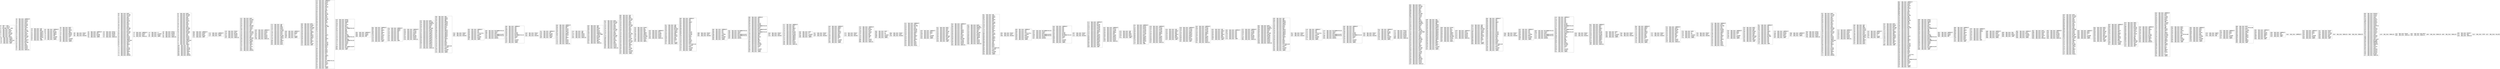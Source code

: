 digraph "graph.cfg.gv" {
	subgraph global {
		node [fontname=Courier fontsize=30.0 rank=same shape=box]
		block_0 [label="0: %00 = #0x1\l2: %01 = #0x40\l4: MSTORE(%01, %00)\l5: [NO_SSA] DUP1\l6: [NO_SSA] PUSH1\l8: [NO_SSA] DUP2\l9: [NO_SSA] MSTORE\la: [NO_SSA] PUSH1\lc: [NO_SSA] ADD\ld: [NO_SSA] PUSH2\l10: [NO_SSA] PUSH1\l12: [NO_SSA] SWAP2\l13: [NO_SSA] CODECOPY\l14: [NO_SSA] PUSH2\l17: [NO_SSA] JUMP\l"]
		block_18 [label="18: [NO_SSA] JUMPDEST\l19: [NO_SSA] PUSH1\l1b: [NO_SSA] PUSH2\l1e: [NO_SSA] DUP3\l1f: [NO_SSA] PUSH1\l21: [NO_SSA] MLOAD\l22: [NO_SSA] DUP1\l23: [NO_SSA] PUSH1\l25: [NO_SSA] ADD\l26: [NO_SSA] PUSH1\l28: [NO_SSA] MSTORE\l29: [NO_SSA] DUP1\l2a: [NO_SSA] PUSH1\l2c: [NO_SSA] DUP2\l2d: [NO_SSA] MSTORE\l2e: [NO_SSA] PUSH1\l30: [NO_SSA] ADD\l31: [NO_SSA] PUSH32\l52: [NO_SSA] DUP2\l53: [NO_SSA] MSTORE\l54: [NO_SSA] POP\l55: [NO_SSA] DUP6\l56: [NO_SSA] PUSH1\l58: [NO_SSA] PUSH1\l5a: [NO_SSA] PUSH1\l5c: [NO_SSA] INVALID\l"]
		block_5d [label="5d: [NO_SSA] SUB\l5e: [NO_SSA] AND\l5f: [NO_SSA] PUSH2\l62: [NO_SSA] SWAP1\l63: [NO_SSA] SWAP3\l64: [NO_SSA] SWAP2\l65: [NO_SSA] SWAP1\l66: [NO_SSA] PUSH4\l6b: [NO_SSA] AND\l6c: [NO_SSA] JUMP\l"]
		block_6d [label="6d: [NO_SSA] JUMPDEST\l6e: [NO_SSA] DUP1\l6f: [NO_SSA] MLOAD\l70: [NO_SSA] SWAP1\l71: [NO_SSA] SWAP2\l72: [NO_SSA] POP\l73: [NO_SSA] ISZERO\l74: [NO_SSA] PUSH2\l77: [NO_SSA] JUMPI\l"]
		block_78 [label="78: [NO_SSA] DUP1\l79: [NO_SSA] DUP1\l7a: [NO_SSA] PUSH1\l7c: [NO_SSA] ADD\l7d: [NO_SSA] SWAP1\l7e: [NO_SSA] MLOAD\l7f: [NO_SSA] PUSH1\l81: [NO_SSA] DUP2\l82: [NO_SSA] LT\l83: [NO_SSA] ISZERO\l84: [NO_SSA] PUSH2\l87: [NO_SSA] JUMPI\l"]
		block_88 [label="88: [NO_SSA] PUSH1\l8a: [NO_SSA] DUP1\l8b: [NO_SSA] REVERT\l"]
		block_8c [label="8c: [NO_SSA] JUMPDEST\l8d: [NO_SSA] POP\l8e: [NO_SSA] MLOAD\l8f: [NO_SSA] PUSH2\l92: [NO_SSA] JUMPI\l"]
		block_93 [label="93: [NO_SSA] PUSH1\l95: [NO_SSA] MLOAD\l96: [NO_SSA] PUSH3\l9a: [NO_SSA] PUSH1\l9c: [NO_SSA] INVALID\l"]
		block_9d [label="9d: [NO_SSA] DUP2\l9e: [NO_SSA] MSTORE\l9f: [NO_SSA] PUSH1\la1: [NO_SSA] ADD\la2: [NO_SSA] DUP1\la3: [NO_SSA] DUP1\la4: [NO_SSA] PUSH1\la6: [NO_SSA] ADD\la7: [NO_SSA] DUP3\la8: [NO_SSA] DUP2\la9: [NO_SSA] SUB\laa: [NO_SSA] DUP3\lab: [NO_SSA] MSTORE\lac: [NO_SSA] PUSH1\lae: [NO_SSA] DUP2\laf: [NO_SSA] MSTORE\lb0: [NO_SSA] PUSH1\lb2: [NO_SSA] ADD\lb3: [NO_SSA] DUP1\lb4: [NO_SSA] PUSH2\lb7: [NO_SSA] PUSH1\lb9: [NO_SSA] SWAP2\lba: [NO_SSA] CODECOPY\lbb: [NO_SSA] PUSH1\lbd: [NO_SSA] ADD\lbe: [NO_SSA] SWAP2\lbf: [NO_SSA] POP\lc0: [NO_SSA] POP\lc1: [NO_SSA] PUSH1\lc3: [NO_SSA] MLOAD\lc4: [NO_SSA] DUP1\lc5: [NO_SSA] SWAP2\lc6: [NO_SSA] SUB\lc7: [NO_SSA] SWAP1\lc8: [NO_SSA] REVERT\l"]
		block_c9 [label="c9: [NO_SSA] JUMPDEST\lca: [NO_SSA] PUSH1\lcc: [NO_SSA] DUP3\lcd: [NO_SSA] INVALID\l"]
		block_ce [label="ce: [NO_SSA] LT\lcf: [NO_SSA] ISZERO\ld0: [NO_SSA] PUSH2\ld3: [NO_SSA] JUMPI\l"]
		block_d4 [label="d4: [NO_SSA] PUSH1\ld6: [NO_SSA] MLOAD\ld7: [NO_SSA] PUSH3\ldb: [NO_SSA] PUSH1\ldd: [NO_SSA] INVALID\l"]
		block_de [label="de: [NO_SSA] DUP2\ldf: [NO_SSA] MSTORE\le0: [NO_SSA] PUSH1\le2: [NO_SSA] ADD\le3: [NO_SSA] DUP1\le4: [NO_SSA] DUP1\le5: [NO_SSA] PUSH1\le7: [NO_SSA] ADD\le8: [NO_SSA] DUP3\le9: [NO_SSA] DUP2\lea: [NO_SSA] SUB\leb: [NO_SSA] DUP3\lec: [NO_SSA] MSTORE\led: [NO_SSA] PUSH1\lef: [NO_SSA] DUP2\lf0: [NO_SSA] MSTORE\lf1: [NO_SSA] PUSH1\lf3: [NO_SSA] ADD\lf4: [NO_SSA] DUP1\lf5: [NO_SSA] PUSH2\lf8: [NO_SSA] PUSH1\lfa: [NO_SSA] SWAP2\lfb: [NO_SSA] CODECOPY\lfc: [NO_SSA] PUSH1\lfe: [NO_SSA] ADD\lff: [NO_SSA] SWAP2\l100: [NO_SSA] POP\l101: [NO_SSA] POP\l102: [NO_SSA] PUSH1\l104: [NO_SSA] MLOAD\l105: [NO_SSA] DUP1\l106: [NO_SSA] SWAP2\l107: [NO_SSA] SUB\l108: [NO_SSA] SWAP1\l109: [NO_SSA] REVERT\l"]
		block_10a [label="10a: [NO_SSA] JUMPDEST\l10b: [NO_SSA] PUSH2\l10e: [NO_SSA] DUP6\l10f: [NO_SSA] PUSH2\l112: [NO_SSA] JUMP\l"]
		block_113 [label="113: [NO_SSA] JUMPDEST\l114: [NO_SSA] PUSH2\l117: [NO_SSA] JUMPI\l"]
		block_118 [label="118: [NO_SSA] PUSH1\l11a: [NO_SSA] DUP1\l11b: [NO_SSA] MLOAD\l11c: [NO_SSA] PUSH3\l120: [NO_SSA] PUSH1\l122: [NO_SSA] INVALID\l"]
		block_123 [label="123: [NO_SSA] DUP2\l124: [NO_SSA] MSTORE\l125: [NO_SSA] PUSH1\l127: [NO_SSA] PUSH1\l129: [NO_SSA] DUP3\l12a: [NO_SSA] ADD\l12b: [NO_SSA] MSTORE\l12c: [NO_SSA] PUSH1\l12e: [NO_SSA] PUSH1\l130: [NO_SSA] DUP3\l131: [NO_SSA] ADD\l132: [NO_SSA] MSTORE\l133: [NO_SSA] PUSH32\l154: [NO_SSA] PUSH1\l156: [NO_SSA] DUP3\l157: [NO_SSA] ADD\l158: [NO_SSA] MSTORE\l159: [NO_SSA] SWAP1\l15a: [NO_SSA] MLOAD\l15b: [NO_SSA] SWAP1\l15c: [NO_SSA] DUP2\l15d: [NO_SSA] SWAP1\l15e: [NO_SSA] SUB\l15f: [NO_SSA] PUSH1\l161: [NO_SSA] ADD\l162: [NO_SSA] SWAP1\l163: [NO_SSA] REVERT\l"]
		block_164 [label="164: [NO_SSA] JUMPDEST\l165: [NO_SSA] PUSH1\l167: [NO_SSA] PUSH1\l169: [NO_SSA] DUP7\l16a: [NO_SSA] PUSH1\l16c: [NO_SSA] PUSH1\l16e: [NO_SSA] PUSH1\l170: [NO_SSA] INVALID\l"]
		block_171 [label="171: [NO_SSA] SUB\l172: [NO_SSA] AND\l173: [NO_SSA] DUP6\l174: [NO_SSA] DUP8\l175: [NO_SSA] PUSH1\l177: [NO_SSA] MLOAD\l178: [NO_SSA] DUP1\l179: [NO_SSA] DUP3\l17a: [NO_SSA] DUP1\l17b: [NO_SSA] MLOAD\l17c: [NO_SSA] SWAP1\l17d: [NO_SSA] PUSH1\l17f: [NO_SSA] ADD\l180: [NO_SSA] SWAP1\l181: [NO_SSA] DUP1\l182: [NO_SSA] DUP4\l183: [NO_SSA] DUP4\l"]
		block_184 [label="184: [NO_SSA] JUMPDEST\l185: [NO_SSA] PUSH1\l187: [NO_SSA] DUP4\l188: [NO_SSA] LT\l189: [NO_SSA] PUSH2\l18c: [NO_SSA] JUMPI\l"]
		block_18d [label="18d: [NO_SSA] DUP1\l18e: [NO_SSA] MLOAD\l18f: [NO_SSA] DUP3\l190: [NO_SSA] MSTORE\l191: [NO_SSA] PUSH1\l193: [NO_SSA] NOT\l194: [NO_SSA] SWAP1\l195: [NO_SSA] SWAP3\l196: [NO_SSA] ADD\l197: [NO_SSA] SWAP2\l198: [NO_SSA] PUSH1\l19a: [NO_SSA] SWAP2\l19b: [NO_SSA] DUP3\l19c: [NO_SSA] ADD\l19d: [NO_SSA] SWAP2\l19e: [NO_SSA] ADD\l19f: [NO_SSA] PUSH2\l1a2: [NO_SSA] JUMP\l"]
		block_1a3 [label="1a3: [NO_SSA] JUMPDEST\l1a4: [NO_SSA] PUSH1\l1a6: [NO_SSA] DUP4\l1a7: [NO_SSA] PUSH1\l1a9: [NO_SSA] SUB\l1aa: [NO_SSA] PUSH2\l1ad: [NO_SSA] EXP\l1ae: [NO_SSA] SUB\l1af: [NO_SSA] DUP1\l1b0: [NO_SSA] NOT\l1b1: [NO_SSA] DUP3\l1b2: [NO_SSA] MLOAD\l1b3: [NO_SSA] AND\l1b4: [NO_SSA] DUP2\l1b5: [NO_SSA] DUP5\l1b6: [NO_SSA] MLOAD\l1b7: [NO_SSA] AND\l1b8: [NO_SSA] DUP1\l1b9: [NO_SSA] DUP3\l1ba: [NO_SSA] OR\l1bb: [NO_SSA] DUP6\l1bc: [NO_SSA] MSTORE\l1bd: [NO_SSA] POP\l1be: [NO_SSA] POP\l1bf: [NO_SSA] POP\l1c0: [NO_SSA] POP\l1c1: [NO_SSA] POP\l1c2: [NO_SSA] POP\l1c3: [NO_SSA] SWAP1\l1c4: [NO_SSA] POP\l1c5: [NO_SSA] ADD\l1c6: [NO_SSA] SWAP2\l1c7: [NO_SSA] POP\l1c8: [NO_SSA] POP\l1c9: [NO_SSA] PUSH1\l1cb: [NO_SSA] PUSH1\l1cd: [NO_SSA] MLOAD\l1ce: [NO_SSA] DUP1\l1cf: [NO_SSA] DUP4\l1d0: [NO_SSA] SUB\l1d1: [NO_SSA] DUP2\l1d2: [NO_SSA] DUP6\l1d3: [NO_SSA] DUP8\l1d4: [NO_SSA] GAS\l1d5: [NO_SSA] CALL\l1d6: [NO_SSA] SWAP3\l1d7: [NO_SSA] POP\l1d8: [NO_SSA] POP\l1d9: [NO_SSA] POP\l1da: [NO_SSA] RETURNDATASIZE\l1db: [NO_SSA] DUP1\l1dc: [NO_SSA] PUSH1\l1de: [NO_SSA] DUP2\l1df: [NO_SSA] EQ\l1e0: [NO_SSA] PUSH2\l1e3: [NO_SSA] JUMPI\l"]
		block_1e4 [label="1e4: [NO_SSA] PUSH1\l1e6: [NO_SSA] MLOAD\l1e7: [NO_SSA] SWAP2\l1e8: [NO_SSA] POP\l1e9: [NO_SSA] PUSH1\l1eb: [NO_SSA] NOT\l1ec: [NO_SSA] PUSH1\l1ee: [NO_SSA] RETURNDATASIZE\l1ef: [NO_SSA] ADD\l1f0: [NO_SSA] AND\l1f1: [NO_SSA] DUP3\l1f2: [NO_SSA] ADD\l1f3: [NO_SSA] PUSH1\l1f5: [NO_SSA] MSTORE\l1f6: [NO_SSA] RETURNDATASIZE\l1f7: [NO_SSA] DUP3\l1f8: [NO_SSA] MSTORE\l1f9: [NO_SSA] RETURNDATASIZE\l1fa: [NO_SSA] PUSH1\l1fc: [NO_SSA] PUSH1\l1fe: [NO_SSA] DUP5\l1ff: [NO_SSA] ADD\l200: [NO_SSA] RETURNDATACOPY\l201: [NO_SSA] PUSH2\l204: [NO_SSA] JUMP\l"]
		block_205 [label="205: [NO_SSA] JUMPDEST\l206: [NO_SSA] PUSH1\l208: [NO_SSA] SWAP2\l209: [NO_SSA] POP\l"]
		block_20a [label="20a: [NO_SSA] JUMPDEST\l20b: [NO_SSA] POP\l20c: [NO_SSA] SWAP2\l20d: [NO_SSA] POP\l20e: [NO_SSA] SWAP2\l20f: [NO_SSA] POP\l210: [NO_SSA] PUSH2\l213: [NO_SSA] DUP3\l214: [NO_SSA] DUP3\l215: [NO_SSA] DUP7\l216: [NO_SSA] PUSH2\l219: [NO_SSA] JUMP\l"]
		block_21a [label="21a: [NO_SSA] JUMPDEST\l21b: [NO_SSA] SWAP8\l21c: [NO_SSA] SWAP7\l21d: [NO_SSA] POP\l21e: [NO_SSA] POP\l21f: [NO_SSA] POP\l220: [NO_SSA] POP\l221: [NO_SSA] POP\l222: [NO_SSA] POP\l223: [NO_SSA] POP\l224: [NO_SSA] JUMP\l"]
		block_225 [label="225: [NO_SSA] JUMPDEST\l226: [NO_SSA] PUSH1\l228: [NO_SSA] SLOAD\l229: [NO_SSA] PUSH1\l22b: [NO_SSA] DUP1\l22c: [NO_SSA] MLOAD\l22d: [NO_SSA] PUSH4\l232: [NO_SSA] PUSH1\l234: [NO_SSA] INVALID\l"]
		block_235 [label="235: [NO_SSA] DUP2\l236: [NO_SSA] MSTORE\l237: [NO_SSA] ADDRESS\l238: [NO_SSA] PUSH1\l23a: [NO_SSA] DUP3\l23b: [NO_SSA] ADD\l23c: [NO_SSA] MSTORE\l23d: [NO_SSA] SWAP1\l23e: [NO_SSA] MLOAD\l23f: [NO_SSA] PUSH1\l241: [NO_SSA] SWAP3\l242: [NO_SSA] PUSH2\l245: [NO_SSA] SWAP3\l246: [NO_SSA] PUSH2\l249: [NO_SSA] SWAP3\l24a: [NO_SSA] PUSH2\l24d: [NO_SSA] SWAP3\l24e: [NO_SSA] PUSH1\l250: [NO_SSA] SWAP3\l251: [NO_SSA] PUSH1\l253: [NO_SSA] PUSH1\l255: [NO_SSA] PUSH1\l257: [NO_SSA] INVALID\l"]
		block_258 [label="258: [NO_SSA] SUB\l259: [NO_SSA] SWAP1\l25a: [NO_SSA] SWAP2\l25b: [NO_SSA] AND\l25c: [NO_SSA] SWAP2\l25d: [NO_SSA] PUSH4\l262: [NO_SSA] SWAP2\l263: [NO_SSA] PUSH1\l265: [NO_SSA] DUP1\l266: [NO_SSA] DUP3\l267: [NO_SSA] ADD\l268: [NO_SSA] SWAP3\l269: [NO_SSA] PUSH1\l26b: [NO_SSA] SWAP3\l26c: [NO_SSA] SWAP1\l26d: [NO_SSA] SWAP2\l26e: [NO_SSA] SWAP1\l26f: [NO_SSA] DUP3\l270: [NO_SSA] SWAP1\l271: [NO_SSA] SUB\l272: [NO_SSA] ADD\l273: [NO_SSA] DUP2\l274: [NO_SSA] DUP7\l275: [NO_SSA] DUP1\l276: [NO_SSA] EXTCODESIZE\l277: [NO_SSA] ISZERO\l278: [NO_SSA] DUP1\l279: [NO_SSA] ISZERO\l27a: [NO_SSA] PUSH2\l27d: [NO_SSA] JUMPI\l"]
		block_27e [label="27e: [NO_SSA] PUSH1\l280: [NO_SSA] DUP1\l281: [NO_SSA] REVERT\l"]
		block_282 [label="282: [NO_SSA] JUMPDEST\l283: [NO_SSA] POP\l284: [NO_SSA] GAS\l285: [NO_SSA] STATICCALL\l286: [NO_SSA] ISZERO\l287: [NO_SSA] DUP1\l288: [NO_SSA] ISZERO\l289: [NO_SSA] PUSH2\l28c: [NO_SSA] JUMPI\l"]
		block_28d [label="28d: [NO_SSA] RETURNDATASIZE\l28e: [NO_SSA] PUSH1\l290: [NO_SSA] DUP1\l291: [NO_SSA] RETURNDATACOPY\l292: [NO_SSA] RETURNDATASIZE\l293: [NO_SSA] PUSH1\l295: [NO_SSA] REVERT\l"]
		block_296 [label="296: [NO_SSA] JUMPDEST\l297: [NO_SSA] POP\l298: [NO_SSA] POP\l299: [NO_SSA] POP\l29a: [NO_SSA] POP\l29b: [NO_SSA] PUSH1\l29d: [NO_SSA] MLOAD\l29e: [NO_SSA] RETURNDATASIZE\l29f: [NO_SSA] PUSH1\l2a1: [NO_SSA] DUP2\l2a2: [NO_SSA] LT\l2a3: [NO_SSA] ISZERO\l2a4: [NO_SSA] PUSH2\l2a7: [NO_SSA] JUMPI\l"]
		block_2a8 [label="2a8: [NO_SSA] PUSH1\l2aa: [NO_SSA] DUP1\l2ab: [NO_SSA] REVERT\l"]
		block_2ac [label="2ac: [NO_SSA] JUMPDEST\l2ad: [NO_SSA] POP\l2ae: [NO_SSA] MLOAD\l2af: [NO_SSA] SWAP1\l2b0: [NO_SSA] PUSH2\l2b3: [NO_SSA] JUMP\l"]
		block_2b4 [label="2b4: [NO_SSA] JUMPDEST\l2b5: [NO_SSA] SWAP1\l2b6: [NO_SSA] POP\l2b7: [NO_SSA] PUSH1\l2b9: [NO_SSA] PUSH1\l2bb: [NO_SSA] SWAP1\l2bc: [NO_SSA] SLOAD\l2bd: [NO_SSA] SWAP1\l2be: [NO_SSA] PUSH2\l2c1: [NO_SSA] EXP\l2c2: [NO_SSA] SWAP1\l2c3: [NO_SSA] DIV\l2c4: [NO_SSA] PUSH1\l2c6: [NO_SSA] PUSH1\l2c8: [NO_SSA] PUSH1\l2ca: [NO_SSA] INVALID\l"]
		block_2cb [label="2cb: [NO_SSA] SUB\l2cc: [NO_SSA] AND\l2cd: [NO_SSA] PUSH1\l2cf: [NO_SSA] PUSH1\l2d1: [NO_SSA] PUSH1\l2d3: [NO_SSA] INVALID\l"]
		block_2d4 [label="2d4: [NO_SSA] SUB\l2d5: [NO_SSA] AND\l2d6: [NO_SSA] PUSH4\l2db: [NO_SSA] DUP3\l2dc: [NO_SSA] PUSH1\l2de: [NO_SSA] PUSH1\l2e0: [NO_SSA] ADDRESS\l2e1: [NO_SSA] TIMESTAMP\l2e2: [NO_SSA] PUSH1\l2e4: [NO_SSA] MLOAD\l2e5: [NO_SSA] DUP7\l2e6: [NO_SSA] PUSH4\l2eb: [NO_SSA] AND\l2ec: [NO_SSA] PUSH1\l2ee: [NO_SSA] INVALID\l"]
		block_2ef [label="2ef: [NO_SSA] DUP2\l2f0: [NO_SSA] MSTORE\l2f1: [NO_SSA] PUSH1\l2f3: [NO_SSA] ADD\l2f4: [NO_SSA] DUP1\l2f5: [NO_SSA] DUP7\l2f6: [NO_SSA] DUP2\l2f7: [NO_SSA] MSTORE\l2f8: [NO_SSA] PUSH1\l2fa: [NO_SSA] ADD\l2fb: [NO_SSA] DUP6\l2fc: [NO_SSA] DUP2\l2fd: [NO_SSA] MSTORE\l2fe: [NO_SSA] PUSH1\l300: [NO_SSA] ADD\l301: [NO_SSA] DUP1\l302: [NO_SSA] PUSH1\l304: [NO_SSA] ADD\l305: [NO_SSA] DUP5\l306: [NO_SSA] PUSH1\l308: [NO_SSA] PUSH1\l30a: [NO_SSA] PUSH1\l30c: [NO_SSA] INVALID\l"]
		block_30d [label="30d: [NO_SSA] SUB\l30e: [NO_SSA] AND\l30f: [NO_SSA] DUP2\l310: [NO_SSA] MSTORE\l311: [NO_SSA] PUSH1\l313: [NO_SSA] ADD\l314: [NO_SSA] DUP4\l315: [NO_SSA] DUP2\l316: [NO_SSA] MSTORE\l317: [NO_SSA] PUSH1\l319: [NO_SSA] ADD\l31a: [NO_SSA] DUP3\l31b: [NO_SSA] DUP2\l31c: [NO_SSA] SUB\l31d: [NO_SSA] DUP3\l31e: [NO_SSA] MSTORE\l31f: [NO_SSA] DUP6\l320: [NO_SSA] DUP2\l321: [NO_SSA] DUP2\l322: [NO_SSA] SLOAD\l323: [NO_SSA] DUP2\l324: [NO_SSA] MSTORE\l325: [NO_SSA] PUSH1\l327: [NO_SSA] ADD\l328: [NO_SSA] SWAP2\l329: [NO_SSA] POP\l32a: [NO_SSA] DUP1\l32b: [NO_SSA] SLOAD\l32c: [NO_SSA] DUP1\l32d: [NO_SSA] ISZERO\l32e: [NO_SSA] PUSH2\l331: [NO_SSA] JUMPI\l"]
		block_332 [label="332: [NO_SSA] PUSH1\l334: [NO_SSA] MUL\l335: [NO_SSA] DUP3\l336: [NO_SSA] ADD\l337: [NO_SSA] SWAP2\l338: [NO_SSA] SWAP1\l339: [NO_SSA] PUSH1\l33b: [NO_SSA] MSTORE\l33c: [NO_SSA] PUSH1\l33e: [NO_SSA] PUSH1\l340: [NO_SSA] SHA3\l341: [NO_SSA] SWAP1\l"]
		block_342 [label="342: [NO_SSA] JUMPDEST\l343: [NO_SSA] DUP2\l344: [NO_SSA] SLOAD\l345: [NO_SSA] PUSH1\l347: [NO_SSA] PUSH1\l349: [NO_SSA] PUSH1\l34b: [NO_SSA] INVALID\l"]
		block_34c [label="34c: [NO_SSA] SUB\l34d: [NO_SSA] AND\l34e: [NO_SSA] DUP2\l34f: [NO_SSA] MSTORE\l350: [NO_SSA] PUSH1\l352: [NO_SSA] SWAP1\l353: [NO_SSA] SWAP2\l354: [NO_SSA] ADD\l355: [NO_SSA] SWAP1\l356: [NO_SSA] PUSH1\l358: [NO_SSA] ADD\l359: [NO_SSA] DUP1\l35a: [NO_SSA] DUP4\l35b: [NO_SSA] GT\l35c: [NO_SSA] PUSH2\l35f: [NO_SSA] JUMPI\l"]
		block_360 [label="360: [NO_SSA] JUMPDEST\l361: [NO_SSA] POP\l362: [NO_SSA] POP\l363: [NO_SSA] SWAP7\l364: [NO_SSA] POP\l365: [NO_SSA] POP\l366: [NO_SSA] POP\l367: [NO_SSA] POP\l368: [NO_SSA] POP\l369: [NO_SSA] POP\l36a: [NO_SSA] POP\l36b: [NO_SSA] PUSH1\l36d: [NO_SSA] PUSH1\l36f: [NO_SSA] MLOAD\l370: [NO_SSA] DUP1\l371: [NO_SSA] DUP4\l372: [NO_SSA] SUB\l373: [NO_SSA] DUP2\l374: [NO_SSA] PUSH1\l376: [NO_SSA] DUP8\l377: [NO_SSA] DUP1\l378: [NO_SSA] EXTCODESIZE\l379: [NO_SSA] ISZERO\l37a: [NO_SSA] DUP1\l37b: [NO_SSA] ISZERO\l37c: [NO_SSA] PUSH2\l37f: [NO_SSA] JUMPI\l"]
		block_380 [label="380: [NO_SSA] PUSH1\l382: [NO_SSA] DUP1\l383: [NO_SSA] REVERT\l"]
		block_384 [label="384: [NO_SSA] JUMPDEST\l385: [NO_SSA] POP\l386: [NO_SSA] GAS\l387: [NO_SSA] CALL\l388: [NO_SSA] ISZERO\l389: [NO_SSA] DUP1\l38a: [NO_SSA] ISZERO\l38b: [NO_SSA] PUSH2\l38e: [NO_SSA] JUMPI\l"]
		block_38f [label="38f: [NO_SSA] RETURNDATASIZE\l390: [NO_SSA] PUSH1\l392: [NO_SSA] DUP1\l393: [NO_SSA] RETURNDATACOPY\l394: [NO_SSA] RETURNDATASIZE\l395: [NO_SSA] PUSH1\l397: [NO_SSA] REVERT\l"]
		block_398 [label="398: [NO_SSA] JUMPDEST\l399: [NO_SSA] POP\l39a: [NO_SSA] POP\l39b: [NO_SSA] POP\l39c: [NO_SSA] POP\l39d: [NO_SSA] PUSH1\l39f: [NO_SSA] MLOAD\l3a0: [NO_SSA] RETURNDATASIZE\l3a1: [NO_SSA] PUSH1\l3a3: [NO_SSA] DUP3\l3a4: [NO_SSA] RETURNDATACOPY\l3a5: [NO_SSA] PUSH1\l3a7: [NO_SSA] RETURNDATASIZE\l3a8: [NO_SSA] SWAP1\l3a9: [NO_SSA] DUP2\l3aa: [NO_SSA] ADD\l3ab: [NO_SSA] PUSH1\l3ad: [NO_SSA] NOT\l3ae: [NO_SSA] AND\l3af: [NO_SSA] DUP3\l3b0: [NO_SSA] ADD\l3b1: [NO_SSA] PUSH1\l3b3: [NO_SSA] MSTORE\l3b4: [NO_SSA] PUSH1\l3b6: [NO_SSA] DUP2\l3b7: [NO_SSA] LT\l3b8: [NO_SSA] ISZERO\l3b9: [NO_SSA] PUSH2\l3bc: [NO_SSA] JUMPI\l"]
		block_3bd [label="3bd: [NO_SSA] PUSH1\l3bf: [NO_SSA] DUP1\l3c0: [NO_SSA] REVERT\l"]
		block_3c1 [label="3c1: [NO_SSA] JUMPDEST\l3c2: [NO_SSA] DUP2\l3c3: [NO_SSA] ADD\l3c4: [NO_SSA] SWAP1\l3c5: [NO_SSA] DUP1\l3c6: [NO_SSA] DUP1\l3c7: [NO_SSA] MLOAD\l3c8: [NO_SSA] PUSH1\l3ca: [NO_SSA] MLOAD\l3cb: [NO_SSA] SWAP4\l3cc: [NO_SSA] SWAP3\l3cd: [NO_SSA] SWAP2\l3ce: [NO_SSA] SWAP1\l3cf: [NO_SSA] DUP5\l3d0: [NO_SSA] PUSH1\l3d2: [NO_SSA] PUSH1\l3d4: [NO_SSA] INVALID\l"]
		block_3d5 [label="3d5: [NO_SSA] DUP3\l3d6: [NO_SSA] GT\l3d7: [NO_SSA] ISZERO\l3d8: [NO_SSA] PUSH2\l3db: [NO_SSA] JUMPI\l"]
		block_3dc [label="3dc: [NO_SSA] PUSH1\l3de: [NO_SSA] DUP1\l3df: [NO_SSA] REVERT\l"]
		block_3e0 [label="3e0: [NO_SSA] JUMPDEST\l3e1: [NO_SSA] SWAP1\l3e2: [NO_SSA] DUP4\l3e3: [NO_SSA] ADD\l3e4: [NO_SSA] SWAP1\l3e5: [NO_SSA] PUSH1\l3e7: [NO_SSA] DUP3\l3e8: [NO_SSA] ADD\l3e9: [NO_SSA] DUP6\l3ea: [NO_SSA] DUP2\l3eb: [NO_SSA] GT\l3ec: [NO_SSA] ISZERO\l3ed: [NO_SSA] PUSH2\l3f0: [NO_SSA] JUMPI\l"]
		block_3f1 [label="3f1: [NO_SSA] PUSH1\l3f3: [NO_SSA] DUP1\l3f4: [NO_SSA] REVERT\l"]
		block_3f5 [label="3f5: [NO_SSA] JUMPDEST\l3f6: [NO_SSA] DUP3\l3f7: [NO_SSA] MLOAD\l3f8: [NO_SSA] DUP7\l3f9: [NO_SSA] PUSH1\l3fb: [NO_SSA] DUP3\l3fc: [NO_SSA] MUL\l3fd: [NO_SSA] DUP4\l3fe: [NO_SSA] ADD\l3ff: [NO_SSA] GT\l400: [NO_SSA] PUSH1\l402: [NO_SSA] PUSH1\l404: [NO_SSA] INVALID\l"]
		block_405 [label="405: [NO_SSA] DUP3\l406: [NO_SSA] GT\l407: [NO_SSA] OR\l408: [NO_SSA] ISZERO\l409: [NO_SSA] PUSH2\l40c: [NO_SSA] JUMPI\l"]
		block_40d [label="40d: [NO_SSA] PUSH1\l40f: [NO_SSA] DUP1\l410: [NO_SSA] REVERT\l"]
		block_411 [label="411: [NO_SSA] JUMPDEST\l412: [NO_SSA] DUP3\l413: [NO_SSA] MSTORE\l414: [NO_SSA] POP\l415: [NO_SSA] DUP2\l416: [NO_SSA] MLOAD\l417: [NO_SSA] PUSH1\l419: [NO_SSA] SWAP2\l41a: [NO_SSA] DUP3\l41b: [NO_SSA] ADD\l41c: [NO_SSA] SWAP3\l41d: [NO_SSA] DUP3\l41e: [NO_SSA] ADD\l41f: [NO_SSA] SWAP2\l420: [NO_SSA] MUL\l421: [NO_SSA] DUP1\l422: [NO_SSA] DUP4\l423: [NO_SSA] DUP4\l424: [NO_SSA] PUSH1\l"]
		block_426 [label="426: [NO_SSA] JUMPDEST\l427: [NO_SSA] DUP4\l428: [NO_SSA] DUP2\l429: [NO_SSA] LT\l42a: [NO_SSA] ISZERO\l42b: [NO_SSA] PUSH2\l42e: [NO_SSA] JUMPI\l"]
		block_42f [label="42f: [NO_SSA] DUP2\l430: [NO_SSA] DUP2\l431: [NO_SSA] ADD\l432: [NO_SSA] MLOAD\l433: [NO_SSA] DUP4\l434: [NO_SSA] DUP3\l435: [NO_SSA] ADD\l436: [NO_SSA] MSTORE\l437: [NO_SSA] PUSH1\l439: [NO_SSA] ADD\l43a: [NO_SSA] PUSH2\l43d: [NO_SSA] JUMP\l"]
		block_43e [label="43e: [NO_SSA] JUMPDEST\l43f: [NO_SSA] POP\l440: [NO_SSA] POP\l441: [NO_SSA] POP\l442: [NO_SSA] POP\l443: [NO_SSA] SWAP2\l444: [NO_SSA] SWAP1\l445: [NO_SSA] SWAP2\l446: [NO_SSA] ADD\l447: [NO_SSA] PUSH1\l449: [NO_SSA] DUP2\l44a: [NO_SSA] DUP2\l44b: [NO_SSA] MSTORE\l44c: [NO_SSA] PUSH1\l44e: [NO_SSA] SLOAD\l44f: [NO_SSA] PUSH4\l454: [NO_SSA] PUSH1\l456: [NO_SSA] INVALID\l"]
		block_457 [label="457: [NO_SSA] DUP4\l458: [NO_SSA] MSTORE\l459: [NO_SSA] ADDRESS\l45a: [NO_SSA] PUSH1\l45c: [NO_SSA] DUP5\l45d: [NO_SSA] ADD\l45e: [NO_SSA] MSTORE\l45f: [NO_SSA] SWAP1\l460: [NO_SSA] MLOAD\l461: [NO_SSA] PUSH1\l463: [NO_SSA] SWAP8\l464: [NO_SSA] POP\l465: [NO_SSA] PUSH1\l467: [NO_SSA] PUSH1\l469: [NO_SSA] PUSH1\l46b: [NO_SSA] INVALID\l"]
		block_46c [label="46c: [NO_SSA] SUB\l46d: [NO_SSA] SWAP1\l46e: [NO_SSA] SWAP2\l46f: [NO_SSA] AND\l470: [NO_SSA] SWAP6\l471: [NO_SSA] POP\l472: [NO_SSA] PUSH4\l477: [NO_SSA] SWAP5\l478: [NO_SSA] POP\l479: [NO_SSA] PUSH1\l47b: [NO_SSA] DUP1\l47c: [NO_SSA] DUP4\l47d: [NO_SSA] ADD\l47e: [NO_SSA] SWAP5\l47f: [NO_SSA] POP\l480: [NO_SSA] PUSH1\l482: [NO_SSA] SWAP4\l483: [NO_SSA] POP\l484: [NO_SSA] SWAP1\l485: [NO_SSA] SWAP2\l486: [NO_SSA] DUP3\l487: [NO_SSA] SWAP1\l488: [NO_SSA] SUB\l489: [NO_SSA] ADD\l48a: [NO_SSA] DUP2\l48b: [NO_SSA] DUP7\l48c: [NO_SSA] DUP1\l48d: [NO_SSA] EXTCODESIZE\l48e: [NO_SSA] ISZERO\l48f: [NO_SSA] DUP1\l490: [NO_SSA] ISZERO\l491: [NO_SSA] PUSH2\l494: [NO_SSA] JUMPI\l"]
		block_495 [label="495: [NO_SSA] PUSH1\l497: [NO_SSA] DUP1\l498: [NO_SSA] REVERT\l"]
		block_499 [label="499: [NO_SSA] JUMPDEST\l49a: [NO_SSA] POP\l49b: [NO_SSA] GAS\l49c: [NO_SSA] STATICCALL\l49d: [NO_SSA] ISZERO\l49e: [NO_SSA] DUP1\l49f: [NO_SSA] ISZERO\l4a0: [NO_SSA] PUSH2\l4a3: [NO_SSA] JUMPI\l"]
		block_4a4 [label="4a4: [NO_SSA] RETURNDATASIZE\l4a5: [NO_SSA] PUSH1\l4a7: [NO_SSA] DUP1\l4a8: [NO_SSA] RETURNDATACOPY\l4a9: [NO_SSA] RETURNDATASIZE\l4aa: [NO_SSA] PUSH1\l4ac: [NO_SSA] REVERT\l"]
		block_4ad [label="4ad: [NO_SSA] JUMPDEST\l4ae: [NO_SSA] POP\l4af: [NO_SSA] POP\l4b0: [NO_SSA] POP\l4b1: [NO_SSA] POP\l4b2: [NO_SSA] PUSH1\l4b4: [NO_SSA] MLOAD\l4b5: [NO_SSA] RETURNDATASIZE\l4b6: [NO_SSA] PUSH1\l4b8: [NO_SSA] DUP2\l4b9: [NO_SSA] LT\l4ba: [NO_SSA] ISZERO\l4bb: [NO_SSA] PUSH2\l4be: [NO_SSA] JUMPI\l"]
		block_4bf [label="4bf: [NO_SSA] PUSH1\l4c1: [NO_SSA] DUP1\l4c2: [NO_SSA] REVERT\l"]
		block_4c3 [label="4c3: [NO_SSA] JUMPDEST\l4c4: [NO_SSA] POP\l4c5: [NO_SSA] MLOAD\l4c6: [NO_SSA] PUSH1\l4c8: [NO_SSA] SLOAD\l4c9: [NO_SSA] PUSH1\l4cb: [NO_SSA] SLOAD\l4cc: [NO_SSA] SWAP2\l4cd: [NO_SSA] SWAP3\l4ce: [NO_SSA] POP\l4cf: [NO_SSA] PUSH1\l4d1: [NO_SSA] SWAP2\l4d2: [NO_SSA] PUSH2\l4d5: [NO_SSA] SWAP2\l4d6: [NO_SSA] SWAP1\l4d7: [NO_SSA] PUSH2\l4da: [NO_SSA] SWAP1\l4db: [NO_SSA] DUP6\l4dc: [NO_SSA] SWAP1\l4dd: [NO_SSA] PUSH2\l4e0: [NO_SSA] JUMP\l"]
		block_4e1 [label="4e1: [NO_SSA] JUMPDEST\l4e2: [NO_SSA] PUSH1\l4e4: [NO_SSA] SLOAD\l4e5: [NO_SSA] SWAP1\l4e6: [NO_SSA] SWAP2\l4e7: [NO_SSA] POP\l4e8: [NO_SSA] PUSH2\l4eb: [NO_SSA] SWAP1\l4ec: [NO_SSA] PUSH1\l4ee: [NO_SSA] PUSH1\l4f0: [NO_SSA] PUSH1\l4f2: [NO_SSA] INVALID\l"]
		block_4f3 [label="4f3: [NO_SSA] SUB\l4f4: [NO_SSA] AND\l4f5: [NO_SSA] DUP6\l4f6: [NO_SSA] DUP4\l4f7: [NO_SSA] PUSH2\l4fa: [NO_SSA] JUMP\l"]
		block_4fb [label="4fb: [NO_SSA] JUMPDEST\l4fc: [NO_SSA] PUSH1\l4fe: [NO_SSA] PUSH2\l501: [NO_SSA] PUSH1\l503: [NO_SSA] SLOAD\l504: [NO_SSA] PUSH2\l507: [NO_SSA] PUSH1\l509: [NO_SSA] SLOAD\l50a: [NO_SSA] DUP7\l50b: [NO_SSA] PUSH2\l50e: [NO_SSA] SWAP1\l50f: [NO_SSA] SWAP2\l510: [NO_SSA] SWAP1\l511: [NO_SSA] PUSH4\l516: [NO_SSA] AND\l517: [NO_SSA] JUMP\l"]
		block_518 [label="518: [NO_SSA] JUMPDEST\l519: [NO_SSA] PUSH1\l51b: [NO_SSA] SLOAD\l51c: [NO_SSA] PUSH1\l51e: [NO_SSA] SLOAD\l51f: [NO_SSA] SWAP2\l520: [NO_SSA] SWAP3\l521: [NO_SSA] POP\l522: [NO_SSA] PUSH2\l525: [NO_SSA] SWAP2\l526: [NO_SSA] PUSH1\l528: [NO_SSA] PUSH1\l52a: [NO_SSA] PUSH1\l52c: [NO_SSA] INVALID\l"]
		block_52d [label="52d: [NO_SSA] SUB\l52e: [NO_SSA] SWAP1\l52f: [NO_SSA] DUP2\l530: [NO_SSA] AND\l531: [NO_SSA] SWAP2\l532: [NO_SSA] AND\l533: [NO_SSA] DUP4\l534: [NO_SSA] PUSH2\l537: [NO_SSA] JUMP\l"]
		block_538 [label="538: [NO_SSA] JUMPDEST\l539: [NO_SSA] PUSH1\l53b: [NO_SSA] SLOAD\l53c: [NO_SSA] PUSH1\l53e: [NO_SSA] SWAP1\l53f: [NO_SSA] PUSH2\l542: [NO_SSA] SWAP1\l543: [NO_SSA] PUSH2\l546: [NO_SSA] DUP7\l547: [NO_SSA] PUSH1\l549: [NO_SSA] PUSH2\l54c: [NO_SSA] JUMP\l"]
		block_54d [label="54d: [NO_SSA] JUMPDEST\l54e: [NO_SSA] PUSH1\l550: [NO_SSA] SLOAD\l551: [NO_SSA] PUSH1\l553: [NO_SSA] SLOAD\l554: [NO_SSA] SWAP2\l555: [NO_SSA] SWAP3\l556: [NO_SSA] POP\l557: [NO_SSA] PUSH2\l55a: [NO_SSA] SWAP2\l55b: [NO_SSA] PUSH1\l55d: [NO_SSA] PUSH1\l55f: [NO_SSA] PUSH1\l561: [NO_SSA] INVALID\l"]
		block_562 [label="562: [NO_SSA] SUB\l563: [NO_SSA] SWAP1\l564: [NO_SSA] DUP2\l565: [NO_SSA] AND\l566: [NO_SSA] SWAP2\l567: [NO_SSA] AND\l568: [NO_SSA] DUP4\l569: [NO_SSA] PUSH2\l56c: [NO_SSA] JUMP\l"]
		block_56d [label="56d: [NO_SSA] JUMPDEST\l56e: [NO_SSA] POP\l56f: [NO_SSA] POP\l570: [NO_SSA] POP\l571: [NO_SSA] POP\l572: [NO_SSA] POP\l573: [NO_SSA] POP\l574: [NO_SSA] JUMP\l"]
		block_575 [label="575: [NO_SSA] JUMPDEST\l576: [NO_SSA] PUSH1\l578: [NO_SSA] SLOAD\l579: [NO_SSA] PUSH1\l57b: [NO_SSA] DUP1\l57c: [NO_SSA] MLOAD\l57d: [NO_SSA] PUSH4\l582: [NO_SSA] PUSH1\l584: [NO_SSA] INVALID\l"]
		block_585 [label="585: [NO_SSA] DUP2\l586: [NO_SSA] MSTORE\l587: [NO_SSA] ADDRESS\l588: [NO_SSA] PUSH1\l58a: [NO_SSA] DUP3\l58b: [NO_SSA] ADD\l58c: [NO_SSA] MSTORE\l58d: [NO_SSA] SWAP1\l58e: [NO_SSA] MLOAD\l58f: [NO_SSA] PUSH1\l591: [NO_SSA] SWAP3\l592: [NO_SSA] PUSH1\l594: [NO_SSA] PUSH1\l596: [NO_SSA] PUSH1\l598: [NO_SSA] INVALID\l"]
		block_599 [label="599: [NO_SSA] SUB\l59a: [NO_SSA] AND\l59b: [NO_SSA] SWAP2\l59c: [NO_SSA] PUSH4\l5a1: [NO_SSA] SWAP2\l5a2: [NO_SSA] PUSH1\l5a4: [NO_SSA] DUP1\l5a5: [NO_SSA] DUP4\l5a6: [NO_SSA] ADD\l5a7: [NO_SSA] SWAP3\l5a8: [NO_SSA] PUSH1\l5aa: [NO_SSA] SWAP3\l5ab: [NO_SSA] SWAP2\l5ac: [NO_SSA] SWAP1\l5ad: [NO_SSA] DUP3\l5ae: [NO_SSA] SWAP1\l5af: [NO_SSA] SUB\l5b0: [NO_SSA] ADD\l5b1: [NO_SSA] DUP2\l5b2: [NO_SSA] DUP7\l5b3: [NO_SSA] DUP1\l5b4: [NO_SSA] EXTCODESIZE\l5b5: [NO_SSA] ISZERO\l5b6: [NO_SSA] DUP1\l5b7: [NO_SSA] ISZERO\l5b8: [NO_SSA] PUSH2\l5bb: [NO_SSA] JUMPI\l"]
		block_5bc [label="5bc: [NO_SSA] PUSH1\l5be: [NO_SSA] DUP1\l5bf: [NO_SSA] REVERT\l"]
		block_5c0 [label="5c0: [NO_SSA] JUMPDEST\l5c1: [NO_SSA] POP\l5c2: [NO_SSA] GAS\l5c3: [NO_SSA] STATICCALL\l5c4: [NO_SSA] ISZERO\l5c5: [NO_SSA] DUP1\l5c6: [NO_SSA] ISZERO\l5c7: [NO_SSA] PUSH2\l5ca: [NO_SSA] JUMPI\l"]
		block_5cb [label="5cb: [NO_SSA] RETURNDATASIZE\l5cc: [NO_SSA] PUSH1\l5ce: [NO_SSA] DUP1\l5cf: [NO_SSA] RETURNDATACOPY\l5d0: [NO_SSA] RETURNDATASIZE\l5d1: [NO_SSA] PUSH1\l5d3: [NO_SSA] REVERT\l"]
		block_5d4 [label="5d4: [NO_SSA] JUMPDEST\l5d5: [NO_SSA] POP\l5d6: [NO_SSA] POP\l5d7: [NO_SSA] POP\l5d8: [NO_SSA] POP\l5d9: [NO_SSA] PUSH1\l5db: [NO_SSA] MLOAD\l5dc: [NO_SSA] RETURNDATASIZE\l5dd: [NO_SSA] PUSH1\l5df: [NO_SSA] DUP2\l5e0: [NO_SSA] LT\l5e1: [NO_SSA] ISZERO\l5e2: [NO_SSA] PUSH2\l5e5: [NO_SSA] JUMPI\l"]
		block_5e6 [label="5e6: [NO_SSA] PUSH1\l5e8: [NO_SSA] DUP1\l5e9: [NO_SSA] REVERT\l"]
		block_5ea [label="5ea: [NO_SSA] JUMPDEST\l5eb: [NO_SSA] POP\l5ec: [NO_SSA] MLOAD\l5ed: [NO_SSA] SWAP1\l5ee: [NO_SSA] POP\l5ef: [NO_SSA] DUP1\l5f0: [NO_SSA] ISZERO\l5f1: [NO_SSA] PUSH2\l5f4: [NO_SSA] JUMPI\l"]
		block_5f5 [label="5f5: [NO_SSA] PUSH1\l5f7: [NO_SSA] SLOAD\l5f8: [NO_SSA] PUSH1\l5fa: [NO_SSA] MLOAD\l5fb: [NO_SSA] PUSH4\l600: [NO_SSA] PUSH1\l602: [NO_SSA] INVALID\l"]
		block_603 [label="603: [NO_SSA] DUP2\l604: [NO_SSA] MSTORE\l605: [NO_SSA] PUSH1\l607: [NO_SSA] DUP2\l608: [NO_SSA] ADD\l609: [NO_SSA] DUP4\l60a: [NO_SSA] DUP2\l60b: [NO_SSA] MSTORE\l60c: [NO_SSA] PUSH1\l60e: [NO_SSA] PUSH1\l610: [NO_SSA] DUP4\l611: [NO_SSA] ADD\l612: [NO_SSA] DUP2\l613: [NO_SSA] SWAP1\l614: [NO_SSA] MSTORE\l615: [NO_SSA] ADDRESS\l616: [NO_SSA] PUSH1\l618: [NO_SSA] DUP5\l619: [NO_SSA] ADD\l61a: [NO_SSA] DUP2\l61b: [NO_SSA] SWAP1\l61c: [NO_SSA] MSTORE\l61d: [NO_SSA] TIMESTAMP\l61e: [NO_SSA] PUSH1\l620: [NO_SSA] DUP6\l621: [NO_SSA] ADD\l622: [NO_SSA] DUP2\l623: [NO_SSA] SWAP1\l624: [NO_SSA] MSTORE\l625: [NO_SSA] PUSH1\l627: [NO_SSA] PUSH1\l629: [NO_SSA] DUP7\l62a: [NO_SSA] ADD\l62b: [NO_SSA] SWAP1\l62c: [NO_SSA] DUP2\l62d: [NO_SSA] MSTORE\l62e: [NO_SSA] PUSH1\l630: [NO_SSA] DUP1\l631: [NO_SSA] SLOAD\l632: [NO_SSA] PUSH1\l634: [NO_SSA] DUP9\l635: [NO_SSA] ADD\l636: [NO_SSA] DUP2\l637: [NO_SSA] SWAP1\l638: [NO_SSA] MSTORE\l639: [NO_SSA] PUSH1\l63b: [NO_SSA] PUSH1\l63d: [NO_SSA] PUSH1\l63f: [NO_SSA] INVALID\l"]
		block_640 [label="640: [NO_SSA] SUB\l641: [NO_SSA] SWAP1\l642: [NO_SSA] SWAP9\l643: [NO_SSA] AND\l644: [NO_SSA] SWAP8\l645: [NO_SSA] PUSH4\l64a: [NO_SSA] SWAP8\l64b: [NO_SSA] DUP11\l64c: [NO_SSA] SWAP8\l64d: [NO_SSA] SWAP3\l64e: [NO_SSA] SWAP6\l64f: [NO_SSA] SWAP5\l650: [NO_SSA] SWAP4\l651: [NO_SSA] SWAP2\l652: [NO_SSA] PUSH1\l654: [NO_SSA] SWAP1\l655: [NO_SSA] SWAP2\l656: [NO_SSA] ADD\l657: [NO_SSA] SWAP1\l658: [NO_SSA] DUP7\l659: [NO_SSA] SWAP1\l65a: [NO_SSA] DUP1\l65b: [NO_SSA] ISZERO\l65c: [NO_SSA] PUSH2\l65f: [NO_SSA] JUMPI\l"]
		block_660 [label="660: [NO_SSA] PUSH1\l662: [NO_SSA] MUL\l663: [NO_SSA] DUP3\l664: [NO_SSA] ADD\l665: [NO_SSA] SWAP2\l666: [NO_SSA] SWAP1\l667: [NO_SSA] PUSH1\l669: [NO_SSA] MSTORE\l66a: [NO_SSA] PUSH1\l66c: [NO_SSA] PUSH1\l66e: [NO_SSA] SHA3\l66f: [NO_SSA] SWAP1\l"]
		block_670 [label="670: [NO_SSA] JUMPDEST\l671: [NO_SSA] DUP2\l672: [NO_SSA] SLOAD\l673: [NO_SSA] PUSH1\l675: [NO_SSA] PUSH1\l677: [NO_SSA] PUSH1\l679: [NO_SSA] INVALID\l"]
		block_67a [label="67a: [NO_SSA] SUB\l67b: [NO_SSA] AND\l67c: [NO_SSA] DUP2\l67d: [NO_SSA] MSTORE\l67e: [NO_SSA] PUSH1\l680: [NO_SSA] SWAP1\l681: [NO_SSA] SWAP2\l682: [NO_SSA] ADD\l683: [NO_SSA] SWAP1\l684: [NO_SSA] PUSH1\l686: [NO_SSA] ADD\l687: [NO_SSA] DUP1\l688: [NO_SSA] DUP4\l689: [NO_SSA] GT\l68a: [NO_SSA] PUSH2\l68d: [NO_SSA] JUMPI\l"]
		block_68e [label="68e: [NO_SSA] JUMPDEST\l68f: [NO_SSA] POP\l690: [NO_SSA] POP\l691: [NO_SSA] SWAP7\l692: [NO_SSA] POP\l693: [NO_SSA] POP\l694: [NO_SSA] POP\l695: [NO_SSA] POP\l696: [NO_SSA] POP\l697: [NO_SSA] POP\l698: [NO_SSA] POP\l699: [NO_SSA] PUSH1\l69b: [NO_SSA] PUSH1\l69d: [NO_SSA] MLOAD\l69e: [NO_SSA] DUP1\l69f: [NO_SSA] DUP4\l6a0: [NO_SSA] SUB\l6a1: [NO_SSA] DUP2\l6a2: [NO_SSA] PUSH1\l6a4: [NO_SSA] DUP8\l6a5: [NO_SSA] DUP1\l6a6: [NO_SSA] EXTCODESIZE\l6a7: [NO_SSA] ISZERO\l6a8: [NO_SSA] DUP1\l6a9: [NO_SSA] ISZERO\l6aa: [NO_SSA] PUSH2\l6ad: [NO_SSA] JUMPI\l"]
		block_6ae [label="6ae: [NO_SSA] PUSH1\l6b0: [NO_SSA] DUP1\l6b1: [NO_SSA] REVERT\l"]
		block_6b2 [label="6b2: [NO_SSA] JUMPDEST\l6b3: [NO_SSA] POP\l6b4: [NO_SSA] GAS\l6b5: [NO_SSA] CALL\l6b6: [NO_SSA] ISZERO\l6b7: [NO_SSA] DUP1\l6b8: [NO_SSA] ISZERO\l6b9: [NO_SSA] PUSH2\l6bc: [NO_SSA] JUMPI\l"]
		block_6bd [label="6bd: [NO_SSA] RETURNDATASIZE\l6be: [NO_SSA] PUSH1\l6c0: [NO_SSA] DUP1\l6c1: [NO_SSA] RETURNDATACOPY\l6c2: [NO_SSA] RETURNDATASIZE\l6c3: [NO_SSA] PUSH1\l6c5: [NO_SSA] REVERT\l"]
		block_6c6 [label="6c6: [NO_SSA] JUMPDEST\l6c7: [NO_SSA] POP\l6c8: [NO_SSA] POP\l6c9: [NO_SSA] POP\l6ca: [NO_SSA] POP\l6cb: [NO_SSA] PUSH1\l6cd: [NO_SSA] MLOAD\l6ce: [NO_SSA] RETURNDATASIZE\l6cf: [NO_SSA] PUSH1\l6d1: [NO_SSA] DUP3\l6d2: [NO_SSA] RETURNDATACOPY\l6d3: [NO_SSA] PUSH1\l6d5: [NO_SSA] RETURNDATASIZE\l6d6: [NO_SSA] SWAP1\l6d7: [NO_SSA] DUP2\l6d8: [NO_SSA] ADD\l6d9: [NO_SSA] PUSH1\l6db: [NO_SSA] NOT\l6dc: [NO_SSA] AND\l6dd: [NO_SSA] DUP3\l6de: [NO_SSA] ADD\l6df: [NO_SSA] PUSH1\l6e1: [NO_SSA] MSTORE\l6e2: [NO_SSA] PUSH1\l6e4: [NO_SSA] DUP2\l6e5: [NO_SSA] LT\l6e6: [NO_SSA] ISZERO\l6e7: [NO_SSA] PUSH2\l6ea: [NO_SSA] JUMPI\l"]
		block_6eb [label="6eb: [NO_SSA] PUSH1\l6ed: [NO_SSA] DUP1\l6ee: [NO_SSA] REVERT\l"]
		block_6ef [label="6ef: [NO_SSA] JUMPDEST\l6f0: [NO_SSA] DUP2\l6f1: [NO_SSA] ADD\l6f2: [NO_SSA] SWAP1\l6f3: [NO_SSA] DUP1\l6f4: [NO_SSA] DUP1\l6f5: [NO_SSA] MLOAD\l6f6: [NO_SSA] PUSH1\l6f8: [NO_SSA] MLOAD\l6f9: [NO_SSA] SWAP4\l6fa: [NO_SSA] SWAP3\l6fb: [NO_SSA] SWAP2\l6fc: [NO_SSA] SWAP1\l6fd: [NO_SSA] DUP5\l6fe: [NO_SSA] PUSH1\l700: [NO_SSA] PUSH1\l702: [NO_SSA] INVALID\l"]
		block_703 [label="703: [NO_SSA] DUP3\l704: [NO_SSA] GT\l705: [NO_SSA] ISZERO\l706: [NO_SSA] PUSH2\l709: [NO_SSA] JUMPI\l"]
		block_70a [label="70a: [NO_SSA] PUSH1\l70c: [NO_SSA] DUP1\l70d: [NO_SSA] REVERT\l"]
		block_70e [label="70e: [NO_SSA] JUMPDEST\l70f: [NO_SSA] SWAP1\l710: [NO_SSA] DUP4\l711: [NO_SSA] ADD\l712: [NO_SSA] SWAP1\l713: [NO_SSA] PUSH1\l715: [NO_SSA] DUP3\l716: [NO_SSA] ADD\l717: [NO_SSA] DUP6\l718: [NO_SSA] DUP2\l719: [NO_SSA] GT\l71a: [NO_SSA] ISZERO\l71b: [NO_SSA] PUSH2\l71e: [NO_SSA] JUMPI\l"]
		block_71f [label="71f: [NO_SSA] PUSH1\l721: [NO_SSA] DUP1\l722: [NO_SSA] REVERT\l"]
		block_723 [label="723: [NO_SSA] JUMPDEST\l724: [NO_SSA] DUP3\l725: [NO_SSA] MLOAD\l726: [NO_SSA] DUP7\l727: [NO_SSA] PUSH1\l729: [NO_SSA] DUP3\l72a: [NO_SSA] MUL\l72b: [NO_SSA] DUP4\l72c: [NO_SSA] ADD\l72d: [NO_SSA] GT\l72e: [NO_SSA] PUSH1\l730: [NO_SSA] PUSH1\l732: [NO_SSA] INVALID\l"]
		block_733 [label="733: [NO_SSA] DUP3\l734: [NO_SSA] GT\l735: [NO_SSA] OR\l736: [NO_SSA] ISZERO\l737: [NO_SSA] PUSH2\l73a: [NO_SSA] JUMPI\l"]
		block_73b [label="73b: [NO_SSA] PUSH1\l73d: [NO_SSA] DUP1\l73e: [NO_SSA] REVERT\l"]
		block_73f [label="73f: [NO_SSA] JUMPDEST\l740: [NO_SSA] DUP3\l741: [NO_SSA] MSTORE\l742: [NO_SSA] POP\l743: [NO_SSA] DUP2\l744: [NO_SSA] MLOAD\l745: [NO_SSA] PUSH1\l747: [NO_SSA] SWAP2\l748: [NO_SSA] DUP3\l749: [NO_SSA] ADD\l74a: [NO_SSA] SWAP3\l74b: [NO_SSA] DUP3\l74c: [NO_SSA] ADD\l74d: [NO_SSA] SWAP2\l74e: [NO_SSA] MUL\l74f: [NO_SSA] DUP1\l750: [NO_SSA] DUP4\l751: [NO_SSA] DUP4\l752: [NO_SSA] PUSH1\l"]
		block_754 [label="754: [NO_SSA] JUMPDEST\l755: [NO_SSA] DUP4\l756: [NO_SSA] DUP2\l757: [NO_SSA] LT\l758: [NO_SSA] ISZERO\l759: [NO_SSA] PUSH2\l75c: [NO_SSA] JUMPI\l"]
		block_75d [label="75d: [NO_SSA] DUP2\l75e: [NO_SSA] DUP2\l75f: [NO_SSA] ADD\l760: [NO_SSA] MLOAD\l761: [NO_SSA] DUP4\l762: [NO_SSA] DUP3\l763: [NO_SSA] ADD\l764: [NO_SSA] MSTORE\l765: [NO_SSA] PUSH1\l767: [NO_SSA] ADD\l768: [NO_SSA] PUSH2\l76b: [NO_SSA] JUMP\l"]
		block_76c [label="76c: [NO_SSA] JUMPDEST\l76d: [NO_SSA] POP\l76e: [NO_SSA] POP\l76f: [NO_SSA] POP\l770: [NO_SSA] POP\l771: [NO_SSA] SWAP1\l772: [NO_SSA] POP\l773: [NO_SSA] ADD\l774: [NO_SSA] PUSH1\l776: [NO_SSA] MSTORE\l777: [NO_SSA] POP\l778: [NO_SSA] POP\l779: [NO_SSA] POP\l77a: [NO_SSA] POP\l77b: [NO_SSA] POP\l77c: [NO_SSA] JUMP\l"]
		block_77d [label="77d: [NO_SSA] JUMPDEST\l77e: [NO_SSA] PUSH1\l780: [NO_SSA] PUSH2\l783: [NO_SSA] DUP5\l784: [NO_SSA] PUSH2\l787: [NO_SSA] JUMP\l"]
		block_788 [label="788: [NO_SSA] JUMPDEST\l789: [NO_SSA] PUSH2\l78c: [NO_SSA] JUMPI\l"]
		block_78d [label="78d: [NO_SSA] PUSH1\l78f: [NO_SSA] MLOAD\l790: [NO_SSA] PUSH3\l794: [NO_SSA] PUSH1\l796: [NO_SSA] INVALID\l"]
		block_797 [label="797: [NO_SSA] DUP2\l798: [NO_SSA] MSTORE\l799: [NO_SSA] PUSH1\l79b: [NO_SSA] ADD\l79c: [NO_SSA] DUP1\l79d: [NO_SSA] DUP1\l79e: [NO_SSA] PUSH1\l7a0: [NO_SSA] ADD\l7a1: [NO_SSA] DUP3\l7a2: [NO_SSA] DUP2\l7a3: [NO_SSA] SUB\l7a4: [NO_SSA] DUP3\l7a5: [NO_SSA] MSTORE\l7a6: [NO_SSA] PUSH1\l7a8: [NO_SSA] DUP2\l7a9: [NO_SSA] MSTORE\l7aa: [NO_SSA] PUSH1\l7ac: [NO_SSA] ADD\l7ad: [NO_SSA] DUP1\l7ae: [NO_SSA] PUSH2\l7b1: [NO_SSA] PUSH1\l7b3: [NO_SSA] SWAP2\l7b4: [NO_SSA] CODECOPY\l7b5: [NO_SSA] PUSH1\l7b7: [NO_SSA] ADD\l7b8: [NO_SSA] SWAP2\l7b9: [NO_SSA] POP\l7ba: [NO_SSA] POP\l7bb: [NO_SSA] PUSH1\l7bd: [NO_SSA] MLOAD\l7be: [NO_SSA] DUP1\l7bf: [NO_SSA] SWAP2\l7c0: [NO_SSA] SUB\l7c1: [NO_SSA] SWAP1\l7c2: [NO_SSA] REVERT\l"]
		block_7c3 [label="7c3: [NO_SSA] JUMPDEST\l7c4: [NO_SSA] PUSH1\l7c6: [NO_SSA] PUSH1\l7c8: [NO_SSA] DUP6\l7c9: [NO_SSA] PUSH1\l7cb: [NO_SSA] PUSH1\l7cd: [NO_SSA] PUSH1\l7cf: [NO_SSA] INVALID\l"]
		block_7d0 [label="7d0: [NO_SSA] SUB\l7d1: [NO_SSA] AND\l7d2: [NO_SSA] DUP6\l7d3: [NO_SSA] PUSH1\l7d5: [NO_SSA] MLOAD\l7d6: [NO_SSA] DUP1\l7d7: [NO_SSA] DUP3\l7d8: [NO_SSA] DUP1\l7d9: [NO_SSA] MLOAD\l7da: [NO_SSA] SWAP1\l7db: [NO_SSA] PUSH1\l7dd: [NO_SSA] ADD\l7de: [NO_SSA] SWAP1\l7df: [NO_SSA] DUP1\l7e0: [NO_SSA] DUP4\l7e1: [NO_SSA] DUP4\l"]
		block_7e2 [label="7e2: [NO_SSA] JUMPDEST\l7e3: [NO_SSA] PUSH1\l7e5: [NO_SSA] DUP4\l7e6: [NO_SSA] LT\l7e7: [NO_SSA] PUSH2\l7ea: [NO_SSA] JUMPI\l"]
		block_7eb [label="7eb: [NO_SSA] DUP1\l7ec: [NO_SSA] MLOAD\l7ed: [NO_SSA] DUP3\l7ee: [NO_SSA] MSTORE\l7ef: [NO_SSA] PUSH1\l7f1: [NO_SSA] NOT\l7f2: [NO_SSA] SWAP1\l7f3: [NO_SSA] SWAP3\l7f4: [NO_SSA] ADD\l7f5: [NO_SSA] SWAP2\l7f6: [NO_SSA] PUSH1\l7f8: [NO_SSA] SWAP2\l7f9: [NO_SSA] DUP3\l7fa: [NO_SSA] ADD\l7fb: [NO_SSA] SWAP2\l7fc: [NO_SSA] ADD\l7fd: [NO_SSA] PUSH2\l800: [NO_SSA] JUMP\l"]
		block_801 [label="801: [NO_SSA] JUMPDEST\l802: [NO_SSA] PUSH1\l804: [NO_SSA] DUP4\l805: [NO_SSA] PUSH1\l807: [NO_SSA] SUB\l808: [NO_SSA] PUSH2\l80b: [NO_SSA] EXP\l80c: [NO_SSA] SUB\l80d: [NO_SSA] DUP1\l80e: [NO_SSA] NOT\l80f: [NO_SSA] DUP3\l810: [NO_SSA] MLOAD\l811: [NO_SSA] AND\l812: [NO_SSA] DUP2\l813: [NO_SSA] DUP5\l814: [NO_SSA] MLOAD\l815: [NO_SSA] AND\l816: [NO_SSA] DUP1\l817: [NO_SSA] DUP3\l818: [NO_SSA] OR\l819: [NO_SSA] DUP6\l81a: [NO_SSA] MSTORE\l81b: [NO_SSA] POP\l81c: [NO_SSA] POP\l81d: [NO_SSA] POP\l81e: [NO_SSA] POP\l81f: [NO_SSA] POP\l820: [NO_SSA] POP\l821: [NO_SSA] SWAP1\l822: [NO_SSA] POP\l823: [NO_SSA] ADD\l824: [NO_SSA] SWAP2\l825: [NO_SSA] POP\l826: [NO_SSA] POP\l827: [NO_SSA] PUSH1\l829: [NO_SSA] PUSH1\l82b: [NO_SSA] MLOAD\l82c: [NO_SSA] DUP1\l82d: [NO_SSA] DUP4\l82e: [NO_SSA] SUB\l82f: [NO_SSA] DUP2\l830: [NO_SSA] DUP6\l831: [NO_SSA] GAS\l832: [NO_SSA] STATICCALL\l833: [NO_SSA] SWAP2\l834: [NO_SSA] POP\l835: [NO_SSA] POP\l836: [NO_SSA] RETURNDATASIZE\l837: [NO_SSA] DUP1\l838: [NO_SSA] PUSH1\l83a: [NO_SSA] DUP2\l83b: [NO_SSA] EQ\l83c: [NO_SSA] PUSH2\l83f: [NO_SSA] JUMPI\l"]
		block_840 [label="840: [NO_SSA] PUSH1\l842: [NO_SSA] MLOAD\l843: [NO_SSA] SWAP2\l844: [NO_SSA] POP\l845: [NO_SSA] PUSH1\l847: [NO_SSA] NOT\l848: [NO_SSA] PUSH1\l84a: [NO_SSA] RETURNDATASIZE\l84b: [NO_SSA] ADD\l84c: [NO_SSA] AND\l84d: [NO_SSA] DUP3\l84e: [NO_SSA] ADD\l84f: [NO_SSA] PUSH1\l851: [NO_SSA] MSTORE\l852: [NO_SSA] RETURNDATASIZE\l853: [NO_SSA] DUP3\l854: [NO_SSA] MSTORE\l855: [NO_SSA] RETURNDATASIZE\l856: [NO_SSA] PUSH1\l858: [NO_SSA] PUSH1\l85a: [NO_SSA] DUP5\l85b: [NO_SSA] ADD\l85c: [NO_SSA] RETURNDATACOPY\l85d: [NO_SSA] PUSH2\l860: [NO_SSA] JUMP\l"]
		block_861 [label="861: [NO_SSA] JUMPDEST\l862: [NO_SSA] PUSH1\l864: [NO_SSA] SWAP2\l865: [NO_SSA] POP\l"]
		block_866 [label="866: [NO_SSA] JUMPDEST\l867: [NO_SSA] POP\l868: [NO_SSA] SWAP2\l869: [NO_SSA] POP\l86a: [NO_SSA] SWAP2\l86b: [NO_SSA] POP\l86c: [NO_SSA] PUSH2\l86f: [NO_SSA] DUP3\l870: [NO_SSA] DUP3\l871: [NO_SSA] DUP7\l872: [NO_SSA] PUSH2\l875: [NO_SSA] JUMP\l"]
		block_876 [label="876: [NO_SSA] JUMPDEST\l877: [NO_SSA] SWAP7\l878: [NO_SSA] SWAP6\l879: [NO_SSA] POP\l87a: [NO_SSA] POP\l87b: [NO_SSA] POP\l87c: [NO_SSA] POP\l87d: [NO_SSA] POP\l87e: [NO_SSA] POP\l87f: [NO_SSA] JUMP\l"]
		block_880 [label="880: [NO_SSA] JUMPDEST\l881: [NO_SSA] PUSH1\l883: [NO_SSA] DUP4\l884: [NO_SSA] ISZERO\l885: [NO_SSA] PUSH2\l888: [NO_SSA] JUMPI\l"]
		block_889 [label="889: [NO_SSA] POP\l88a: [NO_SSA] DUP2\l88b: [NO_SSA] PUSH2\l88e: [NO_SSA] JUMP\l"]
		block_88f [label="88f: [NO_SSA] JUMPDEST\l890: [NO_SSA] DUP3\l891: [NO_SSA] MLOAD\l892: [NO_SSA] ISZERO\l893: [NO_SSA] PUSH2\l896: [NO_SSA] JUMPI\l"]
		block_897 [label="897: [NO_SSA] DUP3\l898: [NO_SSA] MLOAD\l899: [NO_SSA] DUP1\l89a: [NO_SSA] DUP5\l89b: [NO_SSA] PUSH1\l89d: [NO_SSA] ADD\l89e: [NO_SSA] REVERT\l"]
		block_89f [label="89f: [NO_SSA] JUMPDEST\l8a0: [NO_SSA] DUP2\l8a1: [NO_SSA] PUSH1\l8a3: [NO_SSA] MLOAD\l8a4: [NO_SSA] PUSH3\l8a8: [NO_SSA] PUSH1\l8aa: [NO_SSA] INVALID\l"]
		block_8ab [label="8ab: [NO_SSA] DUP2\l8ac: [NO_SSA] MSTORE\l8ad: [NO_SSA] PUSH1\l8af: [NO_SSA] ADD\l8b0: [NO_SSA] DUP1\l8b1: [NO_SSA] DUP1\l8b2: [NO_SSA] PUSH1\l8b4: [NO_SSA] ADD\l8b5: [NO_SSA] DUP3\l8b6: [NO_SSA] DUP2\l8b7: [NO_SSA] SUB\l8b8: [NO_SSA] DUP3\l8b9: [NO_SSA] MSTORE\l8ba: [NO_SSA] DUP4\l8bb: [NO_SSA] DUP2\l8bc: [NO_SSA] DUP2\l8bd: [NO_SSA] MLOAD\l8be: [NO_SSA] DUP2\l8bf: [NO_SSA] MSTORE\l8c0: [NO_SSA] PUSH1\l8c2: [NO_SSA] ADD\l8c3: [NO_SSA] SWAP2\l8c4: [NO_SSA] POP\l8c5: [NO_SSA] DUP1\l8c6: [NO_SSA] MLOAD\l8c7: [NO_SSA] SWAP1\l8c8: [NO_SSA] PUSH1\l8ca: [NO_SSA] ADD\l8cb: [NO_SSA] SWAP1\l8cc: [NO_SSA] DUP1\l8cd: [NO_SSA] DUP4\l8ce: [NO_SSA] DUP4\l8cf: [NO_SSA] PUSH1\l"]
		block_8d1 [label="8d1: [NO_SSA] JUMPDEST\l8d2: [NO_SSA] DUP4\l8d3: [NO_SSA] DUP2\l8d4: [NO_SSA] LT\l8d5: [NO_SSA] ISZERO\l8d6: [NO_SSA] PUSH2\l8d9: [NO_SSA] JUMPI\l"]
		block_8da [label="8da: [NO_SSA] DUP2\l8db: [NO_SSA] DUP2\l8dc: [NO_SSA] ADD\l8dd: [NO_SSA] MLOAD\l8de: [NO_SSA] DUP4\l8df: [NO_SSA] DUP3\l8e0: [NO_SSA] ADD\l8e1: [NO_SSA] MSTORE\l8e2: [NO_SSA] PUSH1\l8e4: [NO_SSA] ADD\l8e5: [NO_SSA] PUSH2\l8e8: [NO_SSA] JUMP\l"]
		block_8e9 [label="8e9: [NO_SSA] JUMPDEST\l8ea: [NO_SSA] POP\l8eb: [NO_SSA] POP\l8ec: [NO_SSA] POP\l8ed: [NO_SSA] POP\l8ee: [NO_SSA] SWAP1\l8ef: [NO_SSA] POP\l8f0: [NO_SSA] SWAP1\l8f1: [NO_SSA] DUP2\l8f2: [NO_SSA] ADD\l8f3: [NO_SSA] SWAP1\l8f4: [NO_SSA] PUSH1\l8f6: [NO_SSA] AND\l8f7: [NO_SSA] DUP1\l8f8: [NO_SSA] ISZERO\l8f9: [NO_SSA] PUSH2\l8fc: [NO_SSA] JUMPI\l"]
		block_8fd [label="8fd: [NO_SSA] DUP1\l8fe: [NO_SSA] DUP3\l8ff: [NO_SSA] SUB\l900: [NO_SSA] DUP1\l901: [NO_SSA] MLOAD\l902: [NO_SSA] PUSH1\l904: [NO_SSA] DUP4\l905: [NO_SSA] PUSH1\l907: [NO_SSA] SUB\l908: [NO_SSA] PUSH2\l90b: [NO_SSA] EXP\l90c: [NO_SSA] SUB\l90d: [NO_SSA] NOT\l90e: [NO_SSA] AND\l90f: [NO_SSA] DUP2\l910: [NO_SSA] MSTORE\l911: [NO_SSA] PUSH1\l913: [NO_SSA] ADD\l914: [NO_SSA] SWAP2\l915: [NO_SSA] POP\l"]
		block_916 [label="916: [NO_SSA] JUMPDEST\l917: [NO_SSA] POP\l918: [NO_SSA] SWAP3\l919: [NO_SSA] POP\l91a: [NO_SSA] POP\l91b: [NO_SSA] POP\l91c: [NO_SSA] PUSH1\l91e: [NO_SSA] MLOAD\l91f: [NO_SSA] DUP1\l920: [NO_SSA] SWAP2\l921: [NO_SSA] SUB\l922: [NO_SSA] SWAP1\l923: [NO_SSA] REVERT\l"]
		block_924 [label="924: [NO_SSA] JUMPDEST\l925: [NO_SSA] DUP3\l926: [NO_SSA] DUP1\l927: [NO_SSA] SLOAD\l928: [NO_SSA] PUSH1\l92a: [NO_SSA] DUP2\l92b: [NO_SSA] PUSH1\l92d: [NO_SSA] AND\l92e: [NO_SSA] ISZERO\l92f: [NO_SSA] PUSH2\l932: [NO_SSA] MUL\l933: [NO_SSA] SUB\l934: [NO_SSA] AND\l935: [NO_SSA] PUSH1\l937: [NO_SSA] SWAP1\l938: [NO_SSA] DIV\l939: [NO_SSA] SWAP1\l93a: [NO_SSA] PUSH1\l93c: [NO_SSA] MSTORE\l93d: [NO_SSA] PUSH1\l93f: [NO_SSA] PUSH1\l941: [NO_SSA] SHA3\l942: [NO_SSA] SWAP1\l943: [NO_SSA] PUSH1\l945: [NO_SSA] ADD\l946: [NO_SSA] PUSH1\l948: [NO_SSA] SWAP1\l949: [NO_SSA] DIV\l94a: [NO_SSA] DUP2\l94b: [NO_SSA] ADD\l94c: [NO_SSA] SWAP3\l94d: [NO_SSA] DUP3\l94e: [NO_SSA] PUSH1\l950: [NO_SSA] LT\l951: [NO_SSA] PUSH2\l954: [NO_SSA] JUMPI\l"]
		block_955 [label="955: [NO_SSA] DUP3\l956: [NO_SSA] DUP1\l957: [NO_SSA] ADD\l958: [NO_SSA] PUSH1\l95a: [NO_SSA] NOT\l95b: [NO_SSA] DUP3\l95c: [NO_SSA] CALLDATALOAD\l95d: [NO_SSA] AND\l95e: [NO_SSA] OR\l95f: [NO_SSA] DUP6\l960: [NO_SSA] SSTORE\l961: [NO_SSA] PUSH2\l964: [NO_SSA] JUMP\l"]
		block_965 [label="965: [NO_SSA] JUMPDEST\l966: [NO_SSA] DUP3\l967: [NO_SSA] DUP1\l968: [NO_SSA] ADD\l969: [NO_SSA] PUSH1\l96b: [NO_SSA] ADD\l96c: [NO_SSA] DUP6\l96d: [NO_SSA] SSTORE\l96e: [NO_SSA] DUP3\l96f: [NO_SSA] ISZERO\l970: [NO_SSA] PUSH2\l973: [NO_SSA] JUMPI\l"]
		block_974 [label="974: [NO_SSA] SWAP2\l975: [NO_SSA] DUP3\l976: [NO_SSA] ADD\l"]
		block_977 [label="977: [NO_SSA] JUMPDEST\l978: [NO_SSA] DUP3\l979: [NO_SSA] DUP2\l97a: [NO_SSA] GT\l97b: [NO_SSA] ISZERO\l97c: [NO_SSA] PUSH2\l97f: [NO_SSA] JUMPI\l"]
		block_980 [label="980: [NO_SSA] DUP3\l981: [NO_SSA] CALLDATALOAD\l982: [NO_SSA] DUP3\l983: [NO_SSA] SSTORE\l984: [NO_SSA] SWAP2\l985: [NO_SSA] PUSH1\l987: [NO_SSA] ADD\l988: [NO_SSA] SWAP2\l989: [NO_SSA] SWAP1\l98a: [NO_SSA] PUSH1\l98c: [NO_SSA] ADD\l98d: [NO_SSA] SWAP1\l98e: [NO_SSA] PUSH2\l991: [NO_SSA] JUMP\l"]
		block_992 [label="992: [NO_SSA] JUMPDEST\l993: [NO_SSA] POP\l994: [NO_SSA] PUSH2\l997: [NO_SSA] SWAP3\l998: [NO_SSA] SWAP2\l999: [NO_SSA] POP\l99a: [NO_SSA] PUSH2\l99d: [NO_SSA] JUMP\l"]
		block_99e [label="99e: [NO_SSA] JUMPDEST\l99f: [NO_SSA] POP\l9a0: [NO_SSA] SWAP1\l9a1: [NO_SSA] JUMP\l"]
		block_9a2 [label="9a2: [NO_SSA] JUMPDEST\l"]
		block_9a3 [label="9a3: [NO_SSA] JUMPDEST\l9a4: [NO_SSA] DUP1\l9a5: [NO_SSA] DUP3\l9a6: [NO_SSA] GT\l9a7: [NO_SSA] ISZERO\l9a8: [NO_SSA] PUSH2\l9ab: [NO_SSA] JUMPI\l"]
		block_9ac [label="9ac: [NO_SSA] PUSH1\l9ae: [NO_SSA] DUP2\l9af: [NO_SSA] SSTORE\l9b0: [NO_SSA] PUSH1\l9b2: [NO_SSA] ADD\l9b3: [NO_SSA] PUSH2\l9b6: [NO_SSA] JUMP\l"]
		block_9b7 [label="9b7: [NO_SSA] INVALID\l"]
		block_9b8 [label="9b8: [NO_SSA] INVALID\l"]
		block_9b9 [label="9b9: [NO_SSA] PUSH24\l9d2: [NO_SSA] PUSH27\l9ee: [NO_SSA] PUSH4\l9f3: [NO_SSA] SHA3\l9f4: [NO_SSA] PUSH3\l9f8: [NO_SSA] PUSH15\la08: [NO_SSA] PUSH6\la0f: [NO_SSA] PUSH24\la28: [NO_SSA] PUSH5\la2e: [NO_SSA] PUSH2\la31: [NO_SSA] GASPRICE\la32: [NO_SSA] SHA3\la33: [NO_SSA] PUSH14\la42: [NO_SSA] PUSH16\la53: [NO_SSA] PUSH4\la58: [NO_SSA] PUSH19\la6c: [NO_SSA] PUSH5\la72: [NO_SSA] SHA3\la73: [NO_SSA] PUSH20\la88: [NO_SSA] PUSH15\la98: [NO_SSA] SHA3\la99: [NO_SSA] GASLIMIT\la9a: [NO_SSA] MSTORE\la9b: [NO_SSA] NUMBER\la9c: [NO_SSA] ORIGIN\la9d: [NO_SSA] ADDRESS\la9e: [NO_SSA] SHA3\la9f: [NO_SSA] PUSH16\lab0: [NO_SSA] SHA3\lab1: [NO_SSA] PUSH20\lac6: [NO_SSA] PUSH19\lada: [NO_SSA] PUSH16\laeb: [NO_SSA] PUSH15\lafb: [NO_SSA] MLOAD\lafc: [NO_SSA] INVALID\l"]
		block_afd [label="afd: [NO_SSA] INVALID\l"]
		block_afe [label="afe: [NO_SSA] PUSH1\lb00: [NO_SSA] INVALID\l"]
		block_b01 [label="b01: [NO_SSA] GASLIMIT\lb02: [NO_SSA] INVALID\l"]
		block_b03 [label="b03: [NO_SSA] INVALID\l"]
		block_b04 [label="b04: [NO_SSA] INVALID\l"]
		block_b05 [label="b05: [NO_SSA] PUSH25\lb1f: [NO_SSA] MOD\lb20: [NO_SSA] INVALID\l"]
		block_b21 [label="b21: [NO_SSA] STOP\l"]
		block_b22 [label="b22: [NO_SSA] CALLER\l"]
	}
}
